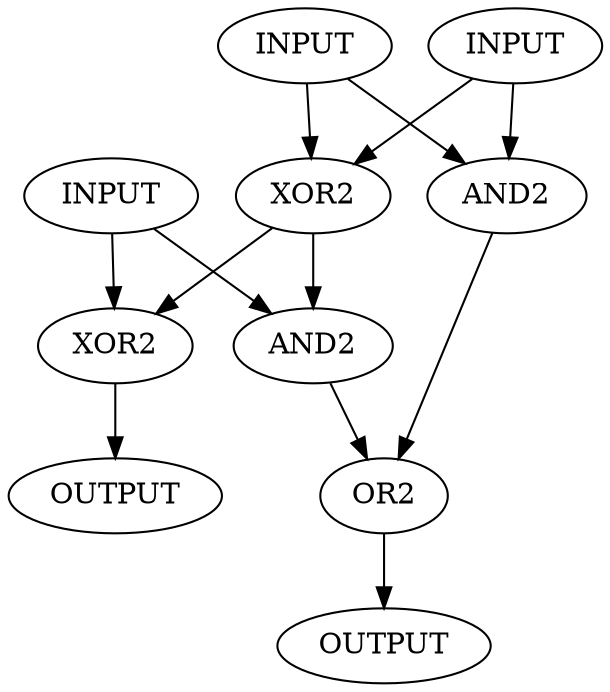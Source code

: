 digraph test {

A [label = "INPUT"];
B [label = "INPUT"];
C_in [label = "INPUT"];
SUM [label = "OUTPUT"];
C_out [label = "OUTPUT"];

XOR_in [label = "XOR2" ];
XOR_out [label = "XOR2" ];

AND_AB [label = "AND2" ];
AND_C_in [label = "AND2" ];
OR_C_out [label = "OR2" ];

A -> XOR_in -> XOR_out;
B -> XOR_in;
C_in -> XOR_out -> SUM;

XOR_in -> AND_C_in;
C_in -> AND_C_in;

A -> AND_AB;
B -> AND_AB;

AND_C_in -> OR_C_out -> C_out;
AND_AB -> OR_C_out;

}
